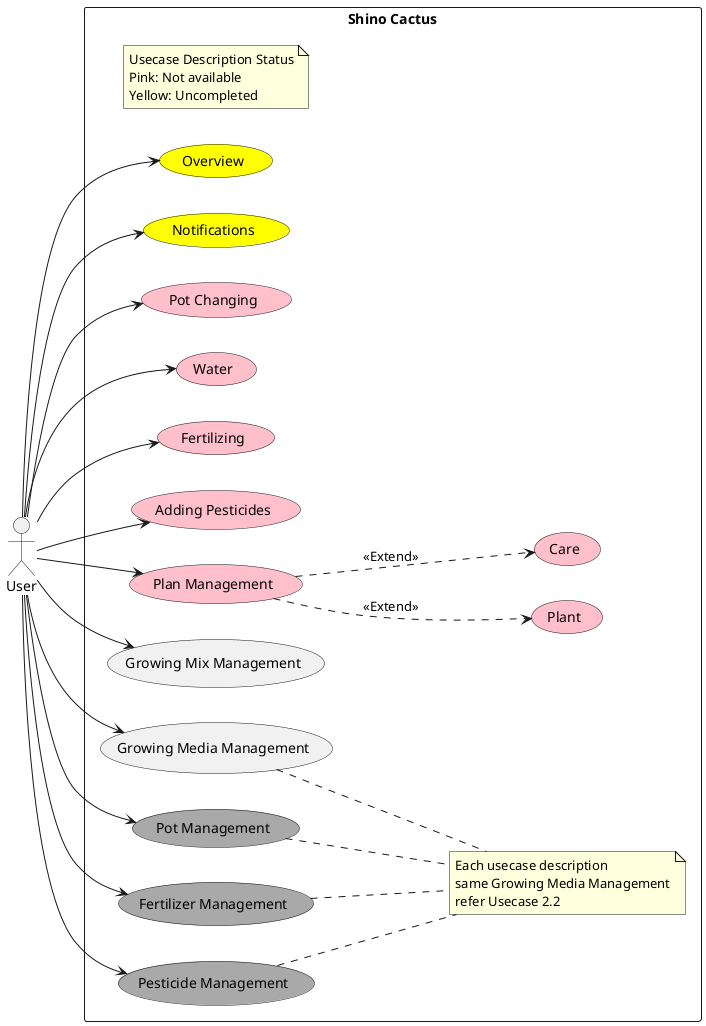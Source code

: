 @startuml Usecase
left to right direction
actor User
rectangle "Shino Cactus" as ShinoCactus{
    note "Usecase Description Status\nPink: Not available\nYellow: Uncompleted" as CommonNote
    note "Each usecase description\nsame Growing Media Management\nrefer Usecase 2.2" as SameDesc

    usecase Overview #Yellow
    usecase Notifications #Yellow
    usecase "Pot Changing" as PotC #pink
    usecase Water #pink
    usecase Fertilizing #pink 
    usecase "Adding Pesticides" as APesticides #pink
    usecase "Plan Management" as PlanM #pink
    usecase Plant #pink
    usecase Care #pink
    usecase "Growing Mix Management" as GXM
    usecase "Growing Media Management" as GMM
    usecase "Pot Management" as PotM #darkgrey
    usecase "Fertilizer Management" as FertilizerM #darkgrey
    usecase "Pesticide Management" as PesticideM #darkgrey

}

User --> Overview
User --> Notifications
User --> PotC
User --> Water
User --> Fertilizing
User --> APesticides
User --> PlanM
User --> GXM
User --> GMM
User --> PotM
User --> FertilizerM
User --> PesticideM

PlanM ..> Plant : <<Extend>>
PlanM ..> Care : <<Extend>>

GMM .. SameDesc
PotM .. SameDesc
FertilizerM .. SameDesc
PesticideM .. SameDesc
@enduml
